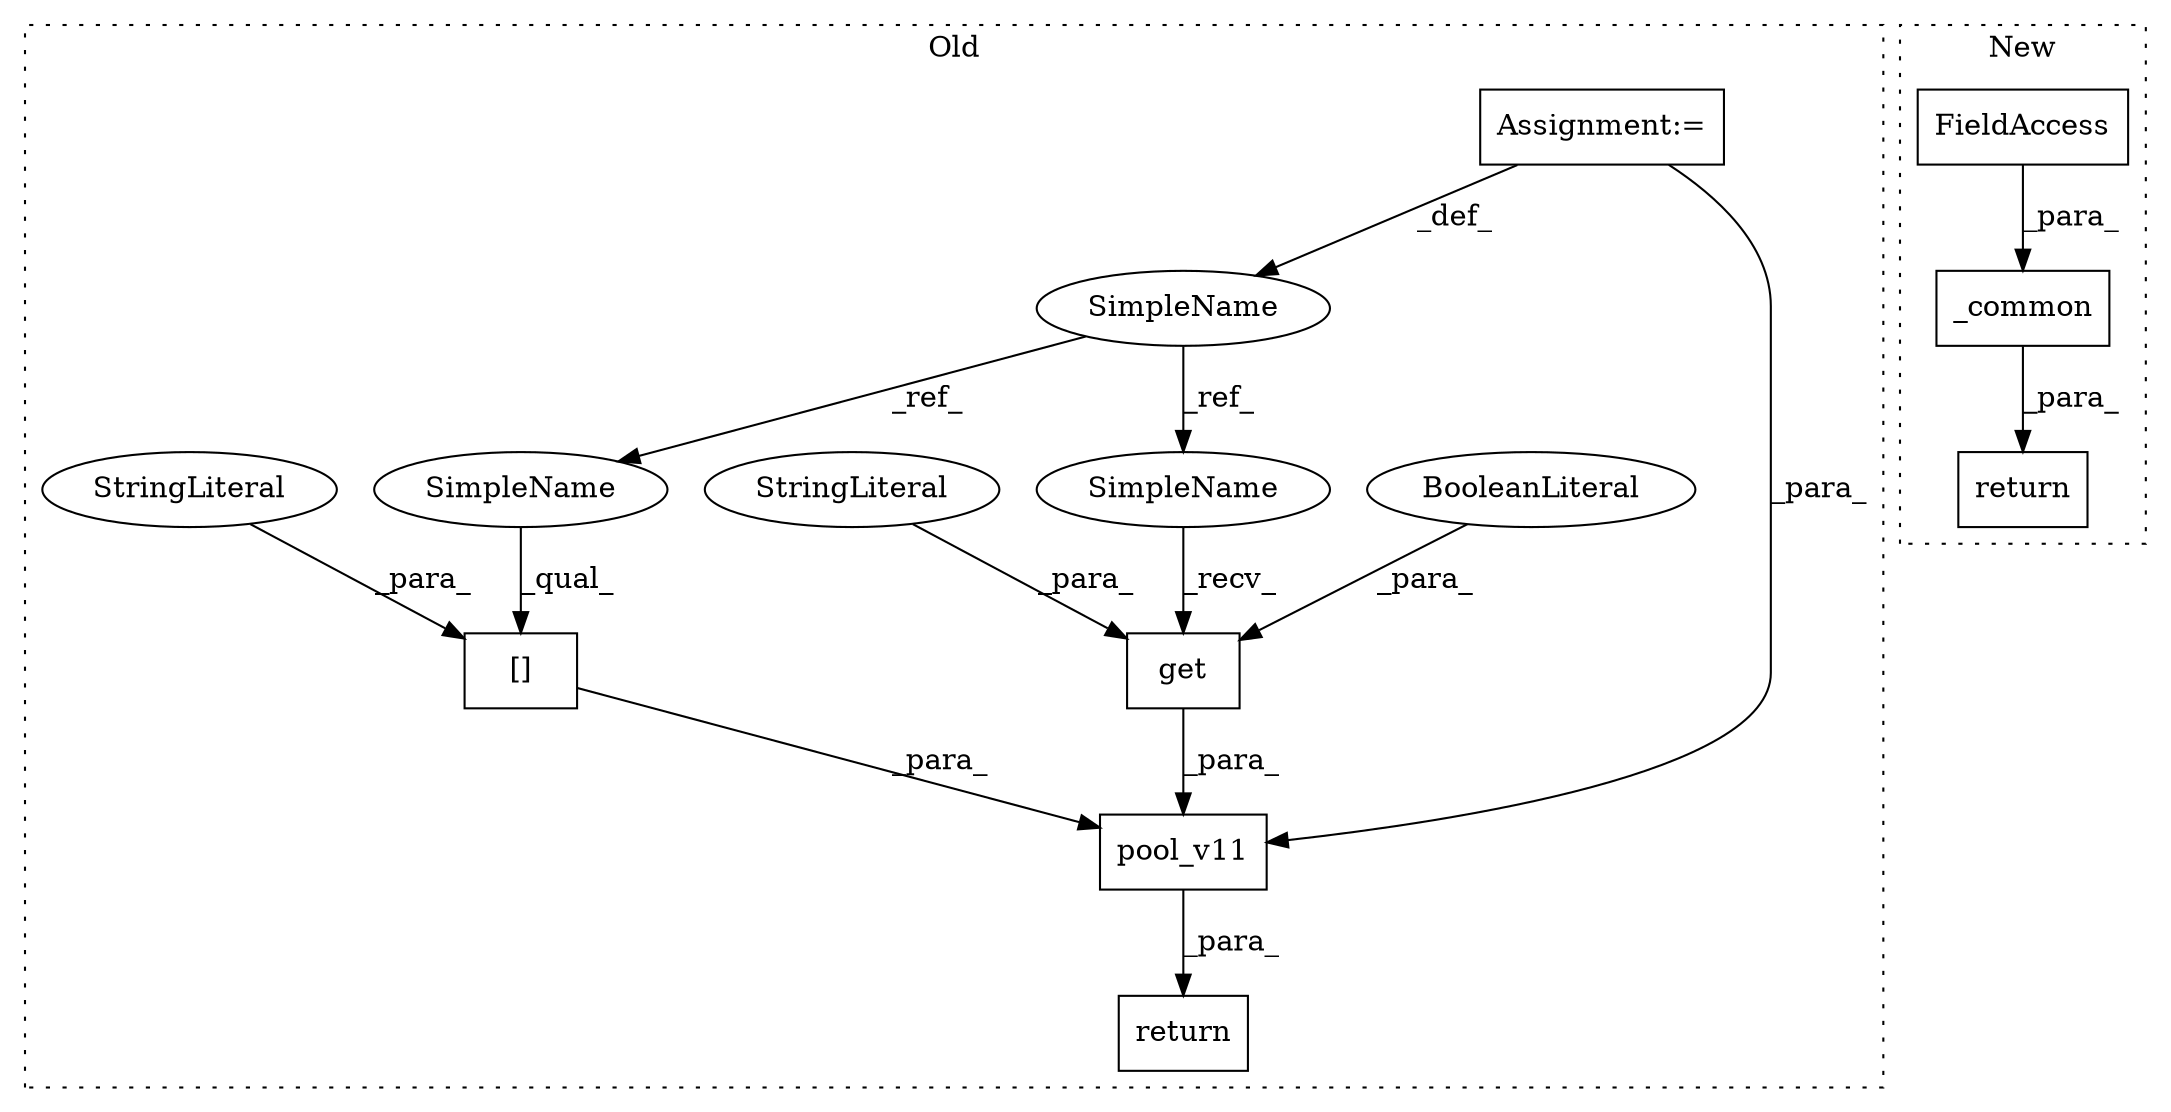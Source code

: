 digraph G {
subgraph cluster0 {
1 [label="get" a="32" s="1521,1538" l="4,1" shape="box"];
4 [label="StringLiteral" a="45" s="1525" l="8" shape="ellipse"];
6 [label="return" a="41" s="1457" l="7" shape="box"];
7 [label="Assignment:=" a="7" s="1340" l="6" shape="box"];
8 [label="[]" a="2" s="1482,1502" l="7,1" shape="box"];
9 [label="BooleanLiteral" a="9" s="1534" l="4" shape="ellipse"];
10 [label="SimpleName" a="42" s="1340" l="6" shape="ellipse"];
11 [label="StringLiteral" a="45" s="1489" l="13" shape="ellipse"];
12 [label="pool_v11" a="32" s="1468,1539" l="9,1" shape="box"];
13 [label="SimpleName" a="42" s="1482" l="6" shape="ellipse"];
14 [label="SimpleName" a="42" s="1514" l="6" shape="ellipse"];
label = "Old";
style="dotted";
}
subgraph cluster1 {
2 [label="_common" a="32" s="890,909" l="8,1" shape="box"];
3 [label="FieldAccess" a="22" s="903" l="6" shape="box"];
5 [label="return" a="41" s="879" l="7" shape="box"];
label = "New";
style="dotted";
}
1 -> 12 [label="_para_"];
2 -> 5 [label="_para_"];
3 -> 2 [label="_para_"];
4 -> 1 [label="_para_"];
7 -> 10 [label="_def_"];
7 -> 12 [label="_para_"];
8 -> 12 [label="_para_"];
9 -> 1 [label="_para_"];
10 -> 14 [label="_ref_"];
10 -> 13 [label="_ref_"];
11 -> 8 [label="_para_"];
12 -> 6 [label="_para_"];
13 -> 8 [label="_qual_"];
14 -> 1 [label="_recv_"];
}